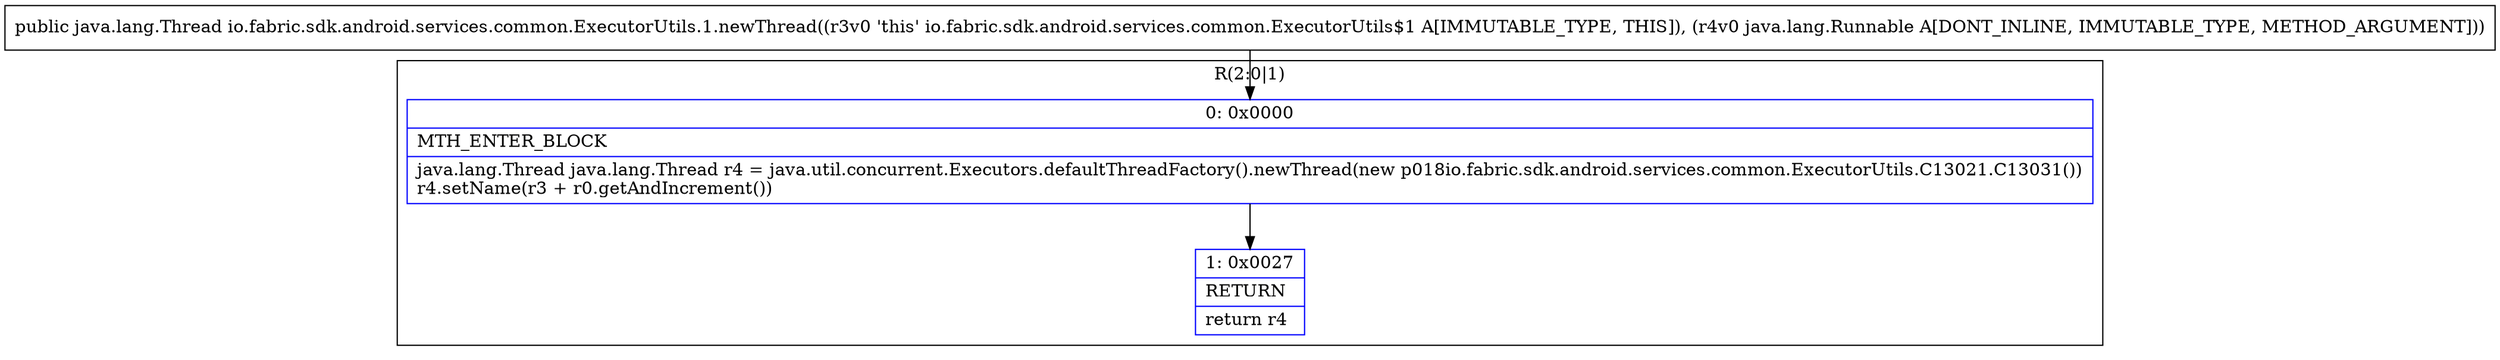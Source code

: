 digraph "CFG forio.fabric.sdk.android.services.common.ExecutorUtils.1.newThread(Ljava\/lang\/Runnable;)Ljava\/lang\/Thread;" {
subgraph cluster_Region_566962802 {
label = "R(2:0|1)";
node [shape=record,color=blue];
Node_0 [shape=record,label="{0\:\ 0x0000|MTH_ENTER_BLOCK\l|java.lang.Thread java.lang.Thread r4 = java.util.concurrent.Executors.defaultThreadFactory().newThread(new p018io.fabric.sdk.android.services.common.ExecutorUtils.C13021.C13031())\lr4.setName(r3 + r0.getAndIncrement())\l}"];
Node_1 [shape=record,label="{1\:\ 0x0027|RETURN\l|return r4\l}"];
}
MethodNode[shape=record,label="{public java.lang.Thread io.fabric.sdk.android.services.common.ExecutorUtils.1.newThread((r3v0 'this' io.fabric.sdk.android.services.common.ExecutorUtils$1 A[IMMUTABLE_TYPE, THIS]), (r4v0 java.lang.Runnable A[DONT_INLINE, IMMUTABLE_TYPE, METHOD_ARGUMENT])) }"];
MethodNode -> Node_0;
Node_0 -> Node_1;
}

